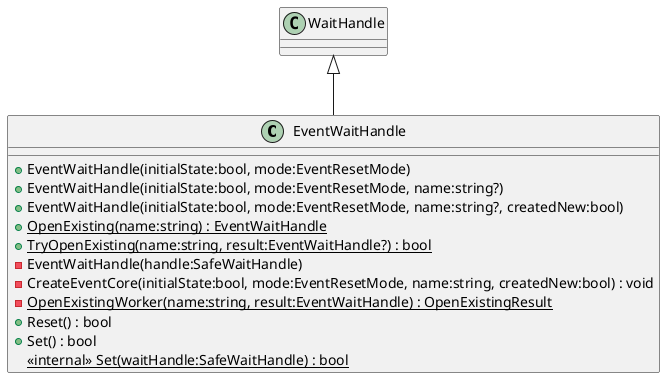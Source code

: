 @startuml
class EventWaitHandle {
    + EventWaitHandle(initialState:bool, mode:EventResetMode)
    + EventWaitHandle(initialState:bool, mode:EventResetMode, name:string?)
    + EventWaitHandle(initialState:bool, mode:EventResetMode, name:string?, createdNew:bool)
    + {static} OpenExisting(name:string) : EventWaitHandle
    + {static} TryOpenExisting(name:string, result:EventWaitHandle?) : bool
    - EventWaitHandle(handle:SafeWaitHandle)
    - CreateEventCore(initialState:bool, mode:EventResetMode, name:string, createdNew:bool) : void
    - {static} OpenExistingWorker(name:string, result:EventWaitHandle) : OpenExistingResult
    + Reset() : bool
    + Set() : bool
    <<internal>> {static} Set(waitHandle:SafeWaitHandle) : bool
}
WaitHandle <|-- EventWaitHandle
@enduml
